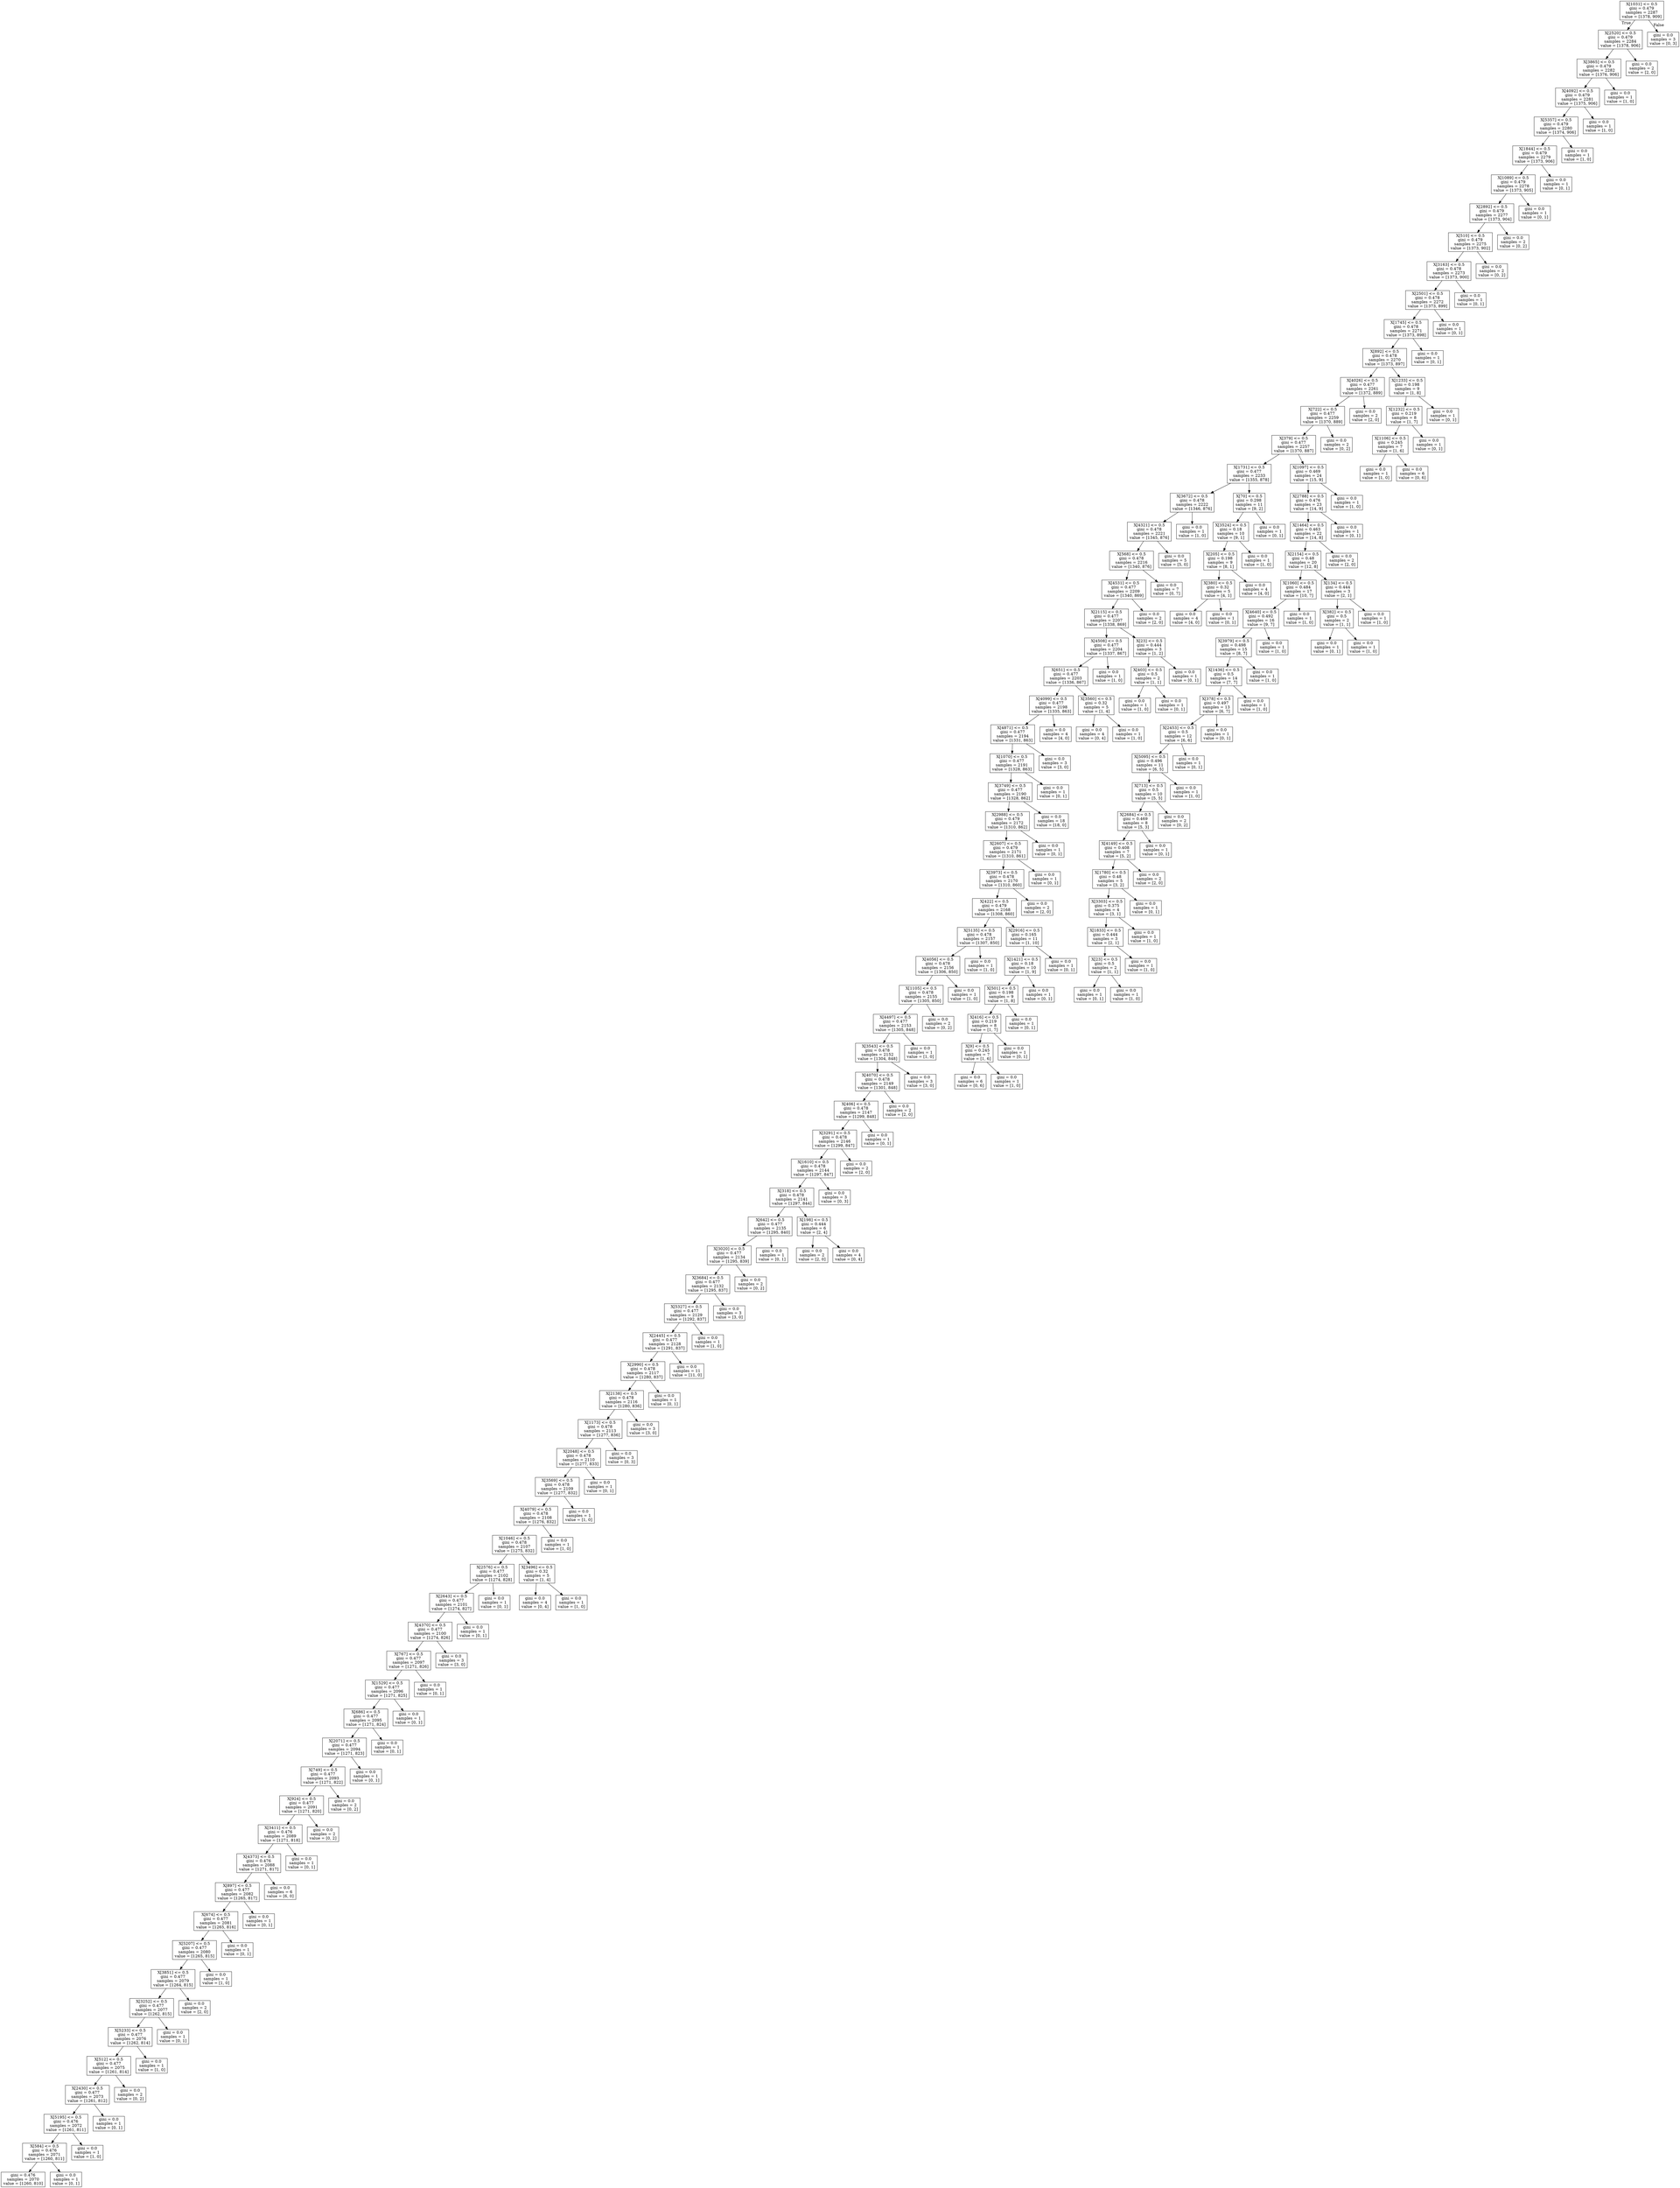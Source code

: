 digraph Tree {
node [shape=box] ;
0 [label="X[1031] <= 0.5\ngini = 0.479\nsamples = 2287\nvalue = [1378, 909]"] ;
1 [label="X[2520] <= 0.5\ngini = 0.479\nsamples = 2284\nvalue = [1378, 906]"] ;
0 -> 1 [labeldistance=2.5, labelangle=45, headlabel="True"] ;
2 [label="X[3865] <= 0.5\ngini = 0.479\nsamples = 2282\nvalue = [1376, 906]"] ;
1 -> 2 ;
3 [label="X[4092] <= 0.5\ngini = 0.479\nsamples = 2281\nvalue = [1375, 906]"] ;
2 -> 3 ;
4 [label="X[5357] <= 0.5\ngini = 0.479\nsamples = 2280\nvalue = [1374, 906]"] ;
3 -> 4 ;
5 [label="X[1844] <= 0.5\ngini = 0.479\nsamples = 2279\nvalue = [1373, 906]"] ;
4 -> 5 ;
6 [label="X[1089] <= 0.5\ngini = 0.479\nsamples = 2278\nvalue = [1373, 905]"] ;
5 -> 6 ;
7 [label="X[2892] <= 0.5\ngini = 0.479\nsamples = 2277\nvalue = [1373, 904]"] ;
6 -> 7 ;
8 [label="X[510] <= 0.5\ngini = 0.479\nsamples = 2275\nvalue = [1373, 902]"] ;
7 -> 8 ;
9 [label="X[3163] <= 0.5\ngini = 0.478\nsamples = 2273\nvalue = [1373, 900]"] ;
8 -> 9 ;
10 [label="X[2501] <= 0.5\ngini = 0.478\nsamples = 2272\nvalue = [1373, 899]"] ;
9 -> 10 ;
11 [label="X[1745] <= 0.5\ngini = 0.478\nsamples = 2271\nvalue = [1373, 898]"] ;
10 -> 11 ;
12 [label="X[892] <= 0.5\ngini = 0.478\nsamples = 2270\nvalue = [1373, 897]"] ;
11 -> 12 ;
13 [label="X[4026] <= 0.5\ngini = 0.477\nsamples = 2261\nvalue = [1372, 889]"] ;
12 -> 13 ;
14 [label="X[722] <= 0.5\ngini = 0.477\nsamples = 2259\nvalue = [1370, 889]"] ;
13 -> 14 ;
15 [label="X[379] <= 0.5\ngini = 0.477\nsamples = 2257\nvalue = [1370, 887]"] ;
14 -> 15 ;
16 [label="X[1731] <= 0.5\ngini = 0.477\nsamples = 2233\nvalue = [1355, 878]"] ;
15 -> 16 ;
17 [label="X[3672] <= 0.5\ngini = 0.478\nsamples = 2222\nvalue = [1346, 876]"] ;
16 -> 17 ;
18 [label="X[4321] <= 0.5\ngini = 0.478\nsamples = 2221\nvalue = [1345, 876]"] ;
17 -> 18 ;
19 [label="X[568] <= 0.5\ngini = 0.478\nsamples = 2216\nvalue = [1340, 876]"] ;
18 -> 19 ;
20 [label="X[4531] <= 0.5\ngini = 0.477\nsamples = 2209\nvalue = [1340, 869]"] ;
19 -> 20 ;
21 [label="X[2115] <= 0.5\ngini = 0.477\nsamples = 2207\nvalue = [1338, 869]"] ;
20 -> 21 ;
22 [label="X[4508] <= 0.5\ngini = 0.477\nsamples = 2204\nvalue = [1337, 867]"] ;
21 -> 22 ;
23 [label="X[651] <= 0.5\ngini = 0.477\nsamples = 2203\nvalue = [1336, 867]"] ;
22 -> 23 ;
24 [label="X[4099] <= 0.5\ngini = 0.477\nsamples = 2198\nvalue = [1335, 863]"] ;
23 -> 24 ;
25 [label="X[4871] <= 0.5\ngini = 0.477\nsamples = 2194\nvalue = [1331, 863]"] ;
24 -> 25 ;
26 [label="X[1070] <= 0.5\ngini = 0.477\nsamples = 2191\nvalue = [1328, 863]"] ;
25 -> 26 ;
27 [label="X[3749] <= 0.5\ngini = 0.477\nsamples = 2190\nvalue = [1328, 862]"] ;
26 -> 27 ;
28 [label="X[2988] <= 0.5\ngini = 0.479\nsamples = 2172\nvalue = [1310, 862]"] ;
27 -> 28 ;
29 [label="X[2607] <= 0.5\ngini = 0.479\nsamples = 2171\nvalue = [1310, 861]"] ;
28 -> 29 ;
30 [label="X[3973] <= 0.5\ngini = 0.478\nsamples = 2170\nvalue = [1310, 860]"] ;
29 -> 30 ;
31 [label="X[422] <= 0.5\ngini = 0.479\nsamples = 2168\nvalue = [1308, 860]"] ;
30 -> 31 ;
32 [label="X[5135] <= 0.5\ngini = 0.478\nsamples = 2157\nvalue = [1307, 850]"] ;
31 -> 32 ;
33 [label="X[4056] <= 0.5\ngini = 0.478\nsamples = 2156\nvalue = [1306, 850]"] ;
32 -> 33 ;
34 [label="X[1105] <= 0.5\ngini = 0.478\nsamples = 2155\nvalue = [1305, 850]"] ;
33 -> 34 ;
35 [label="X[4497] <= 0.5\ngini = 0.477\nsamples = 2153\nvalue = [1305, 848]"] ;
34 -> 35 ;
36 [label="X[3543] <= 0.5\ngini = 0.478\nsamples = 2152\nvalue = [1304, 848]"] ;
35 -> 36 ;
37 [label="X[4070] <= 0.5\ngini = 0.478\nsamples = 2149\nvalue = [1301, 848]"] ;
36 -> 37 ;
38 [label="X[406] <= 0.5\ngini = 0.478\nsamples = 2147\nvalue = [1299, 848]"] ;
37 -> 38 ;
39 [label="X[3291] <= 0.5\ngini = 0.478\nsamples = 2146\nvalue = [1299, 847]"] ;
38 -> 39 ;
40 [label="X[1610] <= 0.5\ngini = 0.478\nsamples = 2144\nvalue = [1297, 847]"] ;
39 -> 40 ;
41 [label="X[318] <= 0.5\ngini = 0.478\nsamples = 2141\nvalue = [1297, 844]"] ;
40 -> 41 ;
42 [label="X[642] <= 0.5\ngini = 0.477\nsamples = 2135\nvalue = [1295, 840]"] ;
41 -> 42 ;
43 [label="X[3020] <= 0.5\ngini = 0.477\nsamples = 2134\nvalue = [1295, 839]"] ;
42 -> 43 ;
44 [label="X[3684] <= 0.5\ngini = 0.477\nsamples = 2132\nvalue = [1295, 837]"] ;
43 -> 44 ;
45 [label="X[5327] <= 0.5\ngini = 0.477\nsamples = 2129\nvalue = [1292, 837]"] ;
44 -> 45 ;
46 [label="X[2445] <= 0.5\ngini = 0.477\nsamples = 2128\nvalue = [1291, 837]"] ;
45 -> 46 ;
47 [label="X[2990] <= 0.5\ngini = 0.478\nsamples = 2117\nvalue = [1280, 837]"] ;
46 -> 47 ;
48 [label="X[2138] <= 0.5\ngini = 0.478\nsamples = 2116\nvalue = [1280, 836]"] ;
47 -> 48 ;
49 [label="X[1173] <= 0.5\ngini = 0.478\nsamples = 2113\nvalue = [1277, 836]"] ;
48 -> 49 ;
50 [label="X[2048] <= 0.5\ngini = 0.478\nsamples = 2110\nvalue = [1277, 833]"] ;
49 -> 50 ;
51 [label="X[3569] <= 0.5\ngini = 0.478\nsamples = 2109\nvalue = [1277, 832]"] ;
50 -> 51 ;
52 [label="X[4079] <= 0.5\ngini = 0.478\nsamples = 2108\nvalue = [1276, 832]"] ;
51 -> 52 ;
53 [label="X[1046] <= 0.5\ngini = 0.478\nsamples = 2107\nvalue = [1275, 832]"] ;
52 -> 53 ;
54 [label="X[2576] <= 0.5\ngini = 0.477\nsamples = 2102\nvalue = [1274, 828]"] ;
53 -> 54 ;
55 [label="X[2643] <= 0.5\ngini = 0.477\nsamples = 2101\nvalue = [1274, 827]"] ;
54 -> 55 ;
56 [label="X[4370] <= 0.5\ngini = 0.477\nsamples = 2100\nvalue = [1274, 826]"] ;
55 -> 56 ;
57 [label="X[767] <= 0.5\ngini = 0.477\nsamples = 2097\nvalue = [1271, 826]"] ;
56 -> 57 ;
58 [label="X[1529] <= 0.5\ngini = 0.477\nsamples = 2096\nvalue = [1271, 825]"] ;
57 -> 58 ;
59 [label="X[686] <= 0.5\ngini = 0.477\nsamples = 2095\nvalue = [1271, 824]"] ;
58 -> 59 ;
60 [label="X[2071] <= 0.5\ngini = 0.477\nsamples = 2094\nvalue = [1271, 823]"] ;
59 -> 60 ;
61 [label="X[749] <= 0.5\ngini = 0.477\nsamples = 2093\nvalue = [1271, 822]"] ;
60 -> 61 ;
62 [label="X[924] <= 0.5\ngini = 0.477\nsamples = 2091\nvalue = [1271, 820]"] ;
61 -> 62 ;
63 [label="X[3411] <= 0.5\ngini = 0.476\nsamples = 2089\nvalue = [1271, 818]"] ;
62 -> 63 ;
64 [label="X[4373] <= 0.5\ngini = 0.476\nsamples = 2088\nvalue = [1271, 817]"] ;
63 -> 64 ;
65 [label="X[897] <= 0.5\ngini = 0.477\nsamples = 2082\nvalue = [1265, 817]"] ;
64 -> 65 ;
66 [label="X[674] <= 0.5\ngini = 0.477\nsamples = 2081\nvalue = [1265, 816]"] ;
65 -> 66 ;
67 [label="X[5207] <= 0.5\ngini = 0.477\nsamples = 2080\nvalue = [1265, 815]"] ;
66 -> 67 ;
68 [label="X[3851] <= 0.5\ngini = 0.477\nsamples = 2079\nvalue = [1264, 815]"] ;
67 -> 68 ;
69 [label="X[3252] <= 0.5\ngini = 0.477\nsamples = 2077\nvalue = [1262, 815]"] ;
68 -> 69 ;
70 [label="X[5233] <= 0.5\ngini = 0.477\nsamples = 2076\nvalue = [1262, 814]"] ;
69 -> 70 ;
71 [label="X[512] <= 0.5\ngini = 0.477\nsamples = 2075\nvalue = [1261, 814]"] ;
70 -> 71 ;
72 [label="X[2430] <= 0.5\ngini = 0.477\nsamples = 2073\nvalue = [1261, 812]"] ;
71 -> 72 ;
73 [label="X[5195] <= 0.5\ngini = 0.476\nsamples = 2072\nvalue = [1261, 811]"] ;
72 -> 73 ;
74 [label="X[584] <= 0.5\ngini = 0.476\nsamples = 2071\nvalue = [1260, 811]"] ;
73 -> 74 ;
75 [label="gini = 0.476\nsamples = 2070\nvalue = [1260, 810]"] ;
74 -> 75 ;
76 [label="gini = 0.0\nsamples = 1\nvalue = [0, 1]"] ;
74 -> 76 ;
77 [label="gini = 0.0\nsamples = 1\nvalue = [1, 0]"] ;
73 -> 77 ;
78 [label="gini = 0.0\nsamples = 1\nvalue = [0, 1]"] ;
72 -> 78 ;
79 [label="gini = 0.0\nsamples = 2\nvalue = [0, 2]"] ;
71 -> 79 ;
80 [label="gini = 0.0\nsamples = 1\nvalue = [1, 0]"] ;
70 -> 80 ;
81 [label="gini = 0.0\nsamples = 1\nvalue = [0, 1]"] ;
69 -> 81 ;
82 [label="gini = 0.0\nsamples = 2\nvalue = [2, 0]"] ;
68 -> 82 ;
83 [label="gini = 0.0\nsamples = 1\nvalue = [1, 0]"] ;
67 -> 83 ;
84 [label="gini = 0.0\nsamples = 1\nvalue = [0, 1]"] ;
66 -> 84 ;
85 [label="gini = 0.0\nsamples = 1\nvalue = [0, 1]"] ;
65 -> 85 ;
86 [label="gini = 0.0\nsamples = 6\nvalue = [6, 0]"] ;
64 -> 86 ;
87 [label="gini = 0.0\nsamples = 1\nvalue = [0, 1]"] ;
63 -> 87 ;
88 [label="gini = 0.0\nsamples = 2\nvalue = [0, 2]"] ;
62 -> 88 ;
89 [label="gini = 0.0\nsamples = 2\nvalue = [0, 2]"] ;
61 -> 89 ;
90 [label="gini = 0.0\nsamples = 1\nvalue = [0, 1]"] ;
60 -> 90 ;
91 [label="gini = 0.0\nsamples = 1\nvalue = [0, 1]"] ;
59 -> 91 ;
92 [label="gini = 0.0\nsamples = 1\nvalue = [0, 1]"] ;
58 -> 92 ;
93 [label="gini = 0.0\nsamples = 1\nvalue = [0, 1]"] ;
57 -> 93 ;
94 [label="gini = 0.0\nsamples = 3\nvalue = [3, 0]"] ;
56 -> 94 ;
95 [label="gini = 0.0\nsamples = 1\nvalue = [0, 1]"] ;
55 -> 95 ;
96 [label="gini = 0.0\nsamples = 1\nvalue = [0, 1]"] ;
54 -> 96 ;
97 [label="X[3496] <= 0.5\ngini = 0.32\nsamples = 5\nvalue = [1, 4]"] ;
53 -> 97 ;
98 [label="gini = 0.0\nsamples = 4\nvalue = [0, 4]"] ;
97 -> 98 ;
99 [label="gini = 0.0\nsamples = 1\nvalue = [1, 0]"] ;
97 -> 99 ;
100 [label="gini = 0.0\nsamples = 1\nvalue = [1, 0]"] ;
52 -> 100 ;
101 [label="gini = 0.0\nsamples = 1\nvalue = [1, 0]"] ;
51 -> 101 ;
102 [label="gini = 0.0\nsamples = 1\nvalue = [0, 1]"] ;
50 -> 102 ;
103 [label="gini = 0.0\nsamples = 3\nvalue = [0, 3]"] ;
49 -> 103 ;
104 [label="gini = 0.0\nsamples = 3\nvalue = [3, 0]"] ;
48 -> 104 ;
105 [label="gini = 0.0\nsamples = 1\nvalue = [0, 1]"] ;
47 -> 105 ;
106 [label="gini = 0.0\nsamples = 11\nvalue = [11, 0]"] ;
46 -> 106 ;
107 [label="gini = 0.0\nsamples = 1\nvalue = [1, 0]"] ;
45 -> 107 ;
108 [label="gini = 0.0\nsamples = 3\nvalue = [3, 0]"] ;
44 -> 108 ;
109 [label="gini = 0.0\nsamples = 2\nvalue = [0, 2]"] ;
43 -> 109 ;
110 [label="gini = 0.0\nsamples = 1\nvalue = [0, 1]"] ;
42 -> 110 ;
111 [label="X[198] <= 0.5\ngini = 0.444\nsamples = 6\nvalue = [2, 4]"] ;
41 -> 111 ;
112 [label="gini = 0.0\nsamples = 2\nvalue = [2, 0]"] ;
111 -> 112 ;
113 [label="gini = 0.0\nsamples = 4\nvalue = [0, 4]"] ;
111 -> 113 ;
114 [label="gini = 0.0\nsamples = 3\nvalue = [0, 3]"] ;
40 -> 114 ;
115 [label="gini = 0.0\nsamples = 2\nvalue = [2, 0]"] ;
39 -> 115 ;
116 [label="gini = 0.0\nsamples = 1\nvalue = [0, 1]"] ;
38 -> 116 ;
117 [label="gini = 0.0\nsamples = 2\nvalue = [2, 0]"] ;
37 -> 117 ;
118 [label="gini = 0.0\nsamples = 3\nvalue = [3, 0]"] ;
36 -> 118 ;
119 [label="gini = 0.0\nsamples = 1\nvalue = [1, 0]"] ;
35 -> 119 ;
120 [label="gini = 0.0\nsamples = 2\nvalue = [0, 2]"] ;
34 -> 120 ;
121 [label="gini = 0.0\nsamples = 1\nvalue = [1, 0]"] ;
33 -> 121 ;
122 [label="gini = 0.0\nsamples = 1\nvalue = [1, 0]"] ;
32 -> 122 ;
123 [label="X[2916] <= 0.5\ngini = 0.165\nsamples = 11\nvalue = [1, 10]"] ;
31 -> 123 ;
124 [label="X[1421] <= 0.5\ngini = 0.18\nsamples = 10\nvalue = [1, 9]"] ;
123 -> 124 ;
125 [label="X[501] <= 0.5\ngini = 0.198\nsamples = 9\nvalue = [1, 8]"] ;
124 -> 125 ;
126 [label="X[416] <= 0.5\ngini = 0.219\nsamples = 8\nvalue = [1, 7]"] ;
125 -> 126 ;
127 [label="X[9] <= 0.5\ngini = 0.245\nsamples = 7\nvalue = [1, 6]"] ;
126 -> 127 ;
128 [label="gini = 0.0\nsamples = 6\nvalue = [0, 6]"] ;
127 -> 128 ;
129 [label="gini = 0.0\nsamples = 1\nvalue = [1, 0]"] ;
127 -> 129 ;
130 [label="gini = 0.0\nsamples = 1\nvalue = [0, 1]"] ;
126 -> 130 ;
131 [label="gini = 0.0\nsamples = 1\nvalue = [0, 1]"] ;
125 -> 131 ;
132 [label="gini = 0.0\nsamples = 1\nvalue = [0, 1]"] ;
124 -> 132 ;
133 [label="gini = 0.0\nsamples = 1\nvalue = [0, 1]"] ;
123 -> 133 ;
134 [label="gini = 0.0\nsamples = 2\nvalue = [2, 0]"] ;
30 -> 134 ;
135 [label="gini = 0.0\nsamples = 1\nvalue = [0, 1]"] ;
29 -> 135 ;
136 [label="gini = 0.0\nsamples = 1\nvalue = [0, 1]"] ;
28 -> 136 ;
137 [label="gini = 0.0\nsamples = 18\nvalue = [18, 0]"] ;
27 -> 137 ;
138 [label="gini = 0.0\nsamples = 1\nvalue = [0, 1]"] ;
26 -> 138 ;
139 [label="gini = 0.0\nsamples = 3\nvalue = [3, 0]"] ;
25 -> 139 ;
140 [label="gini = 0.0\nsamples = 4\nvalue = [4, 0]"] ;
24 -> 140 ;
141 [label="X[3560] <= 0.5\ngini = 0.32\nsamples = 5\nvalue = [1, 4]"] ;
23 -> 141 ;
142 [label="gini = 0.0\nsamples = 4\nvalue = [0, 4]"] ;
141 -> 142 ;
143 [label="gini = 0.0\nsamples = 1\nvalue = [1, 0]"] ;
141 -> 143 ;
144 [label="gini = 0.0\nsamples = 1\nvalue = [1, 0]"] ;
22 -> 144 ;
145 [label="X[23] <= 0.5\ngini = 0.444\nsamples = 3\nvalue = [1, 2]"] ;
21 -> 145 ;
146 [label="X[403] <= 0.5\ngini = 0.5\nsamples = 2\nvalue = [1, 1]"] ;
145 -> 146 ;
147 [label="gini = 0.0\nsamples = 1\nvalue = [1, 0]"] ;
146 -> 147 ;
148 [label="gini = 0.0\nsamples = 1\nvalue = [0, 1]"] ;
146 -> 148 ;
149 [label="gini = 0.0\nsamples = 1\nvalue = [0, 1]"] ;
145 -> 149 ;
150 [label="gini = 0.0\nsamples = 2\nvalue = [2, 0]"] ;
20 -> 150 ;
151 [label="gini = 0.0\nsamples = 7\nvalue = [0, 7]"] ;
19 -> 151 ;
152 [label="gini = 0.0\nsamples = 5\nvalue = [5, 0]"] ;
18 -> 152 ;
153 [label="gini = 0.0\nsamples = 1\nvalue = [1, 0]"] ;
17 -> 153 ;
154 [label="X[70] <= 0.5\ngini = 0.298\nsamples = 11\nvalue = [9, 2]"] ;
16 -> 154 ;
155 [label="X[3524] <= 0.5\ngini = 0.18\nsamples = 10\nvalue = [9, 1]"] ;
154 -> 155 ;
156 [label="X[205] <= 0.5\ngini = 0.198\nsamples = 9\nvalue = [8, 1]"] ;
155 -> 156 ;
157 [label="X[380] <= 0.5\ngini = 0.32\nsamples = 5\nvalue = [4, 1]"] ;
156 -> 157 ;
158 [label="gini = 0.0\nsamples = 4\nvalue = [4, 0]"] ;
157 -> 158 ;
159 [label="gini = 0.0\nsamples = 1\nvalue = [0, 1]"] ;
157 -> 159 ;
160 [label="gini = 0.0\nsamples = 4\nvalue = [4, 0]"] ;
156 -> 160 ;
161 [label="gini = 0.0\nsamples = 1\nvalue = [1, 0]"] ;
155 -> 161 ;
162 [label="gini = 0.0\nsamples = 1\nvalue = [0, 1]"] ;
154 -> 162 ;
163 [label="X[1097] <= 0.5\ngini = 0.469\nsamples = 24\nvalue = [15, 9]"] ;
15 -> 163 ;
164 [label="X[2788] <= 0.5\ngini = 0.476\nsamples = 23\nvalue = [14, 9]"] ;
163 -> 164 ;
165 [label="X[1464] <= 0.5\ngini = 0.463\nsamples = 22\nvalue = [14, 8]"] ;
164 -> 165 ;
166 [label="X[2154] <= 0.5\ngini = 0.48\nsamples = 20\nvalue = [12, 8]"] ;
165 -> 166 ;
167 [label="X[1060] <= 0.5\ngini = 0.484\nsamples = 17\nvalue = [10, 7]"] ;
166 -> 167 ;
168 [label="X[4640] <= 0.5\ngini = 0.492\nsamples = 16\nvalue = [9, 7]"] ;
167 -> 168 ;
169 [label="X[3979] <= 0.5\ngini = 0.498\nsamples = 15\nvalue = [8, 7]"] ;
168 -> 169 ;
170 [label="X[1436] <= 0.5\ngini = 0.5\nsamples = 14\nvalue = [7, 7]"] ;
169 -> 170 ;
171 [label="X[378] <= 0.5\ngini = 0.497\nsamples = 13\nvalue = [6, 7]"] ;
170 -> 171 ;
172 [label="X[2453] <= 0.5\ngini = 0.5\nsamples = 12\nvalue = [6, 6]"] ;
171 -> 172 ;
173 [label="X[5095] <= 0.5\ngini = 0.496\nsamples = 11\nvalue = [6, 5]"] ;
172 -> 173 ;
174 [label="X[713] <= 0.5\ngini = 0.5\nsamples = 10\nvalue = [5, 5]"] ;
173 -> 174 ;
175 [label="X[2684] <= 0.5\ngini = 0.469\nsamples = 8\nvalue = [5, 3]"] ;
174 -> 175 ;
176 [label="X[4149] <= 0.5\ngini = 0.408\nsamples = 7\nvalue = [5, 2]"] ;
175 -> 176 ;
177 [label="X[1780] <= 0.5\ngini = 0.48\nsamples = 5\nvalue = [3, 2]"] ;
176 -> 177 ;
178 [label="X[3303] <= 0.5\ngini = 0.375\nsamples = 4\nvalue = [3, 1]"] ;
177 -> 178 ;
179 [label="X[1833] <= 0.5\ngini = 0.444\nsamples = 3\nvalue = [2, 1]"] ;
178 -> 179 ;
180 [label="X[23] <= 0.5\ngini = 0.5\nsamples = 2\nvalue = [1, 1]"] ;
179 -> 180 ;
181 [label="gini = 0.0\nsamples = 1\nvalue = [0, 1]"] ;
180 -> 181 ;
182 [label="gini = 0.0\nsamples = 1\nvalue = [1, 0]"] ;
180 -> 182 ;
183 [label="gini = 0.0\nsamples = 1\nvalue = [1, 0]"] ;
179 -> 183 ;
184 [label="gini = 0.0\nsamples = 1\nvalue = [1, 0]"] ;
178 -> 184 ;
185 [label="gini = 0.0\nsamples = 1\nvalue = [0, 1]"] ;
177 -> 185 ;
186 [label="gini = 0.0\nsamples = 2\nvalue = [2, 0]"] ;
176 -> 186 ;
187 [label="gini = 0.0\nsamples = 1\nvalue = [0, 1]"] ;
175 -> 187 ;
188 [label="gini = 0.0\nsamples = 2\nvalue = [0, 2]"] ;
174 -> 188 ;
189 [label="gini = 0.0\nsamples = 1\nvalue = [1, 0]"] ;
173 -> 189 ;
190 [label="gini = 0.0\nsamples = 1\nvalue = [0, 1]"] ;
172 -> 190 ;
191 [label="gini = 0.0\nsamples = 1\nvalue = [0, 1]"] ;
171 -> 191 ;
192 [label="gini = 0.0\nsamples = 1\nvalue = [1, 0]"] ;
170 -> 192 ;
193 [label="gini = 0.0\nsamples = 1\nvalue = [1, 0]"] ;
169 -> 193 ;
194 [label="gini = 0.0\nsamples = 1\nvalue = [1, 0]"] ;
168 -> 194 ;
195 [label="gini = 0.0\nsamples = 1\nvalue = [1, 0]"] ;
167 -> 195 ;
196 [label="X[134] <= 0.5\ngini = 0.444\nsamples = 3\nvalue = [2, 1]"] ;
166 -> 196 ;
197 [label="X[382] <= 0.5\ngini = 0.5\nsamples = 2\nvalue = [1, 1]"] ;
196 -> 197 ;
198 [label="gini = 0.0\nsamples = 1\nvalue = [0, 1]"] ;
197 -> 198 ;
199 [label="gini = 0.0\nsamples = 1\nvalue = [1, 0]"] ;
197 -> 199 ;
200 [label="gini = 0.0\nsamples = 1\nvalue = [1, 0]"] ;
196 -> 200 ;
201 [label="gini = 0.0\nsamples = 2\nvalue = [2, 0]"] ;
165 -> 201 ;
202 [label="gini = 0.0\nsamples = 1\nvalue = [0, 1]"] ;
164 -> 202 ;
203 [label="gini = 0.0\nsamples = 1\nvalue = [1, 0]"] ;
163 -> 203 ;
204 [label="gini = 0.0\nsamples = 2\nvalue = [0, 2]"] ;
14 -> 204 ;
205 [label="gini = 0.0\nsamples = 2\nvalue = [2, 0]"] ;
13 -> 205 ;
206 [label="X[1233] <= 0.5\ngini = 0.198\nsamples = 9\nvalue = [1, 8]"] ;
12 -> 206 ;
207 [label="X[1232] <= 0.5\ngini = 0.219\nsamples = 8\nvalue = [1, 7]"] ;
206 -> 207 ;
208 [label="X[1106] <= 0.5\ngini = 0.245\nsamples = 7\nvalue = [1, 6]"] ;
207 -> 208 ;
209 [label="gini = 0.0\nsamples = 1\nvalue = [1, 0]"] ;
208 -> 209 ;
210 [label="gini = 0.0\nsamples = 6\nvalue = [0, 6]"] ;
208 -> 210 ;
211 [label="gini = 0.0\nsamples = 1\nvalue = [0, 1]"] ;
207 -> 211 ;
212 [label="gini = 0.0\nsamples = 1\nvalue = [0, 1]"] ;
206 -> 212 ;
213 [label="gini = 0.0\nsamples = 1\nvalue = [0, 1]"] ;
11 -> 213 ;
214 [label="gini = 0.0\nsamples = 1\nvalue = [0, 1]"] ;
10 -> 214 ;
215 [label="gini = 0.0\nsamples = 1\nvalue = [0, 1]"] ;
9 -> 215 ;
216 [label="gini = 0.0\nsamples = 2\nvalue = [0, 2]"] ;
8 -> 216 ;
217 [label="gini = 0.0\nsamples = 2\nvalue = [0, 2]"] ;
7 -> 217 ;
218 [label="gini = 0.0\nsamples = 1\nvalue = [0, 1]"] ;
6 -> 218 ;
219 [label="gini = 0.0\nsamples = 1\nvalue = [0, 1]"] ;
5 -> 219 ;
220 [label="gini = 0.0\nsamples = 1\nvalue = [1, 0]"] ;
4 -> 220 ;
221 [label="gini = 0.0\nsamples = 1\nvalue = [1, 0]"] ;
3 -> 221 ;
222 [label="gini = 0.0\nsamples = 1\nvalue = [1, 0]"] ;
2 -> 222 ;
223 [label="gini = 0.0\nsamples = 2\nvalue = [2, 0]"] ;
1 -> 223 ;
224 [label="gini = 0.0\nsamples = 3\nvalue = [0, 3]"] ;
0 -> 224 [labeldistance=2.5, labelangle=-45, headlabel="False"] ;
}